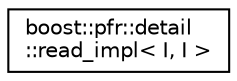 digraph "Graphical Class Hierarchy"
{
  edge [fontname="Helvetica",fontsize="10",labelfontname="Helvetica",labelfontsize="10"];
  node [fontname="Helvetica",fontsize="10",shape=record];
  rankdir="LR";
  Node0 [label="boost::pfr::detail\l::read_impl\< I, I \>",height=0.2,width=0.4,color="black", fillcolor="white", style="filled",URL="$structboost_1_1pfr_1_1detail_1_1read__impl_3_01_i_00_01_i_01_4.html"];
}
